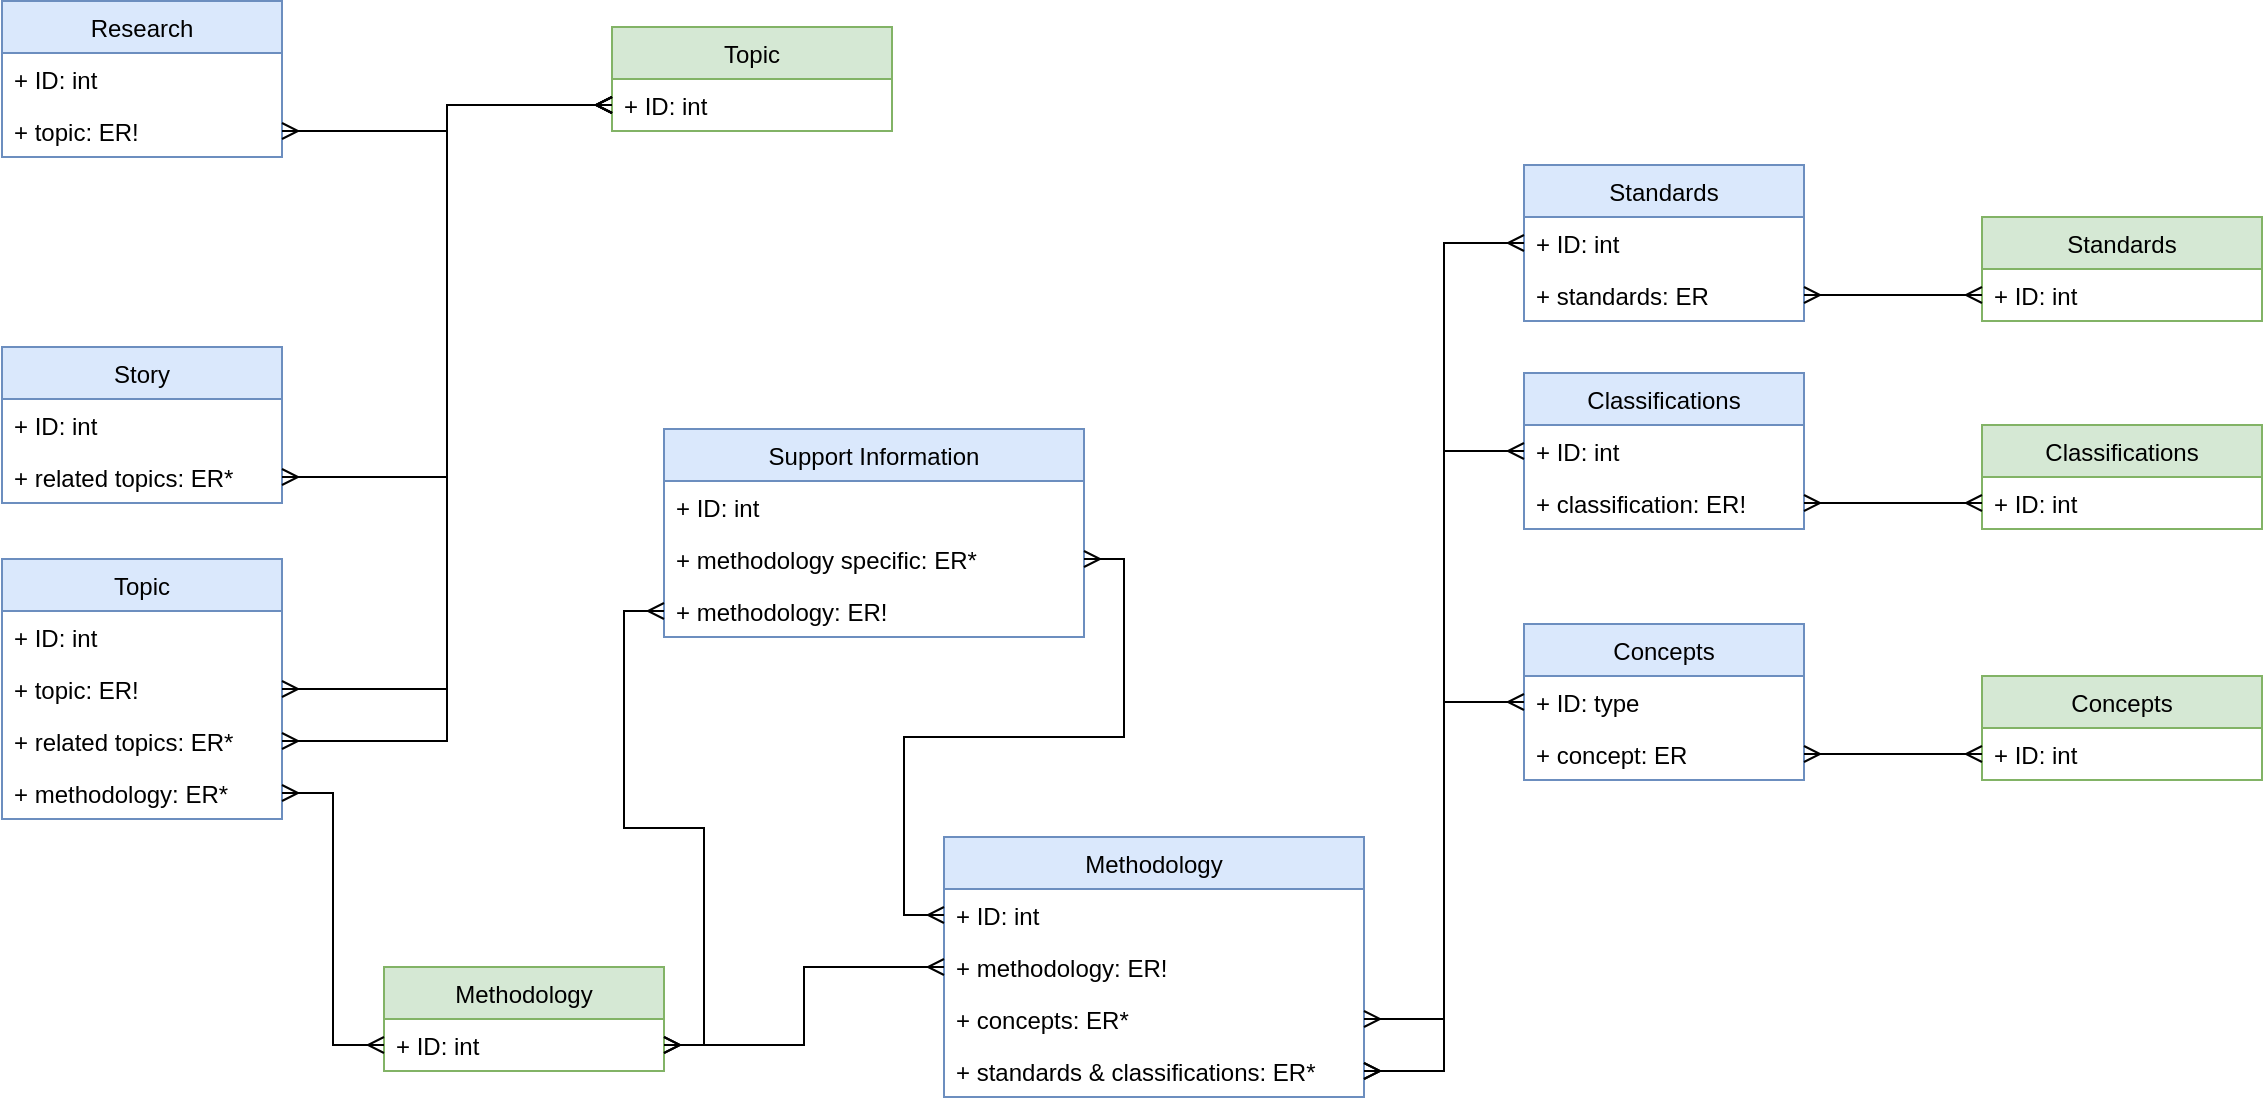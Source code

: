 <mxfile version="10.6.0" type="github"><diagram id="DFdjLmH--7BQ0OchgYfs" name="Page-1"><mxGraphModel dx="1394" dy="796" grid="1" gridSize="10" guides="1" tooltips="1" connect="1" arrows="1" fold="1" page="1" pageScale="1" pageWidth="1169" pageHeight="827" math="0" shadow="0"><root><mxCell id="0"/><mxCell id="1" parent="0"/><mxCell id="3SK7bCxew-deCFF26wQy-1" value="Topic" style="swimlane;fontStyle=0;childLayout=stackLayout;horizontal=1;startSize=26;fillColor=#d5e8d4;horizontalStack=0;resizeParent=1;resizeParentMax=0;resizeLast=0;collapsible=1;marginBottom=0;strokeColor=#82b366;" vertex="1" parent="1"><mxGeometry x="324" y="36.5" width="140" height="52" as="geometry"><mxRectangle x="60" y="40" width="60" height="26" as="alternateBounds"/></mxGeometry></mxCell><mxCell id="3SK7bCxew-deCFF26wQy-2" value="+ ID: int" style="text;strokeColor=none;fillColor=none;align=left;verticalAlign=top;spacingLeft=4;spacingRight=4;overflow=hidden;rotatable=0;points=[[0,0.5],[1,0.5]];portConstraint=eastwest;" vertex="1" parent="3SK7bCxew-deCFF26wQy-1"><mxGeometry y="26" width="140" height="26" as="geometry"/></mxCell><mxCell id="3SK7bCxew-deCFF26wQy-5" value="Methodology" style="swimlane;fontStyle=0;childLayout=stackLayout;horizontal=1;startSize=26;fillColor=#d5e8d4;horizontalStack=0;resizeParent=1;resizeParentMax=0;resizeLast=0;collapsible=1;marginBottom=0;strokeColor=#82b366;" vertex="1" parent="1"><mxGeometry x="210" y="506.5" width="140" height="52" as="geometry"><mxRectangle x="20" y="202" width="100" height="26" as="alternateBounds"/></mxGeometry></mxCell><mxCell id="3SK7bCxew-deCFF26wQy-6" value="+ ID: int" style="text;strokeColor=none;fillColor=none;align=left;verticalAlign=top;spacingLeft=4;spacingRight=4;overflow=hidden;rotatable=0;points=[[0,0.5],[1,0.5]];portConstraint=eastwest;" vertex="1" parent="3SK7bCxew-deCFF26wQy-5"><mxGeometry y="26" width="140" height="26" as="geometry"/></mxCell><mxCell id="3SK7bCxew-deCFF26wQy-9" value="Standards" style="swimlane;fontStyle=0;childLayout=stackLayout;horizontal=1;startSize=26;fillColor=#d5e8d4;horizontalStack=0;resizeParent=1;resizeParentMax=0;resizeLast=0;collapsible=1;marginBottom=0;strokeColor=#82b366;" vertex="1" parent="1"><mxGeometry x="1009" y="131.5" width="140" height="52" as="geometry"><mxRectangle x="650" y="312" width="90" height="26" as="alternateBounds"/></mxGeometry></mxCell><mxCell id="3SK7bCxew-deCFF26wQy-10" value="+ ID: int" style="text;strokeColor=none;fillColor=none;align=left;verticalAlign=top;spacingLeft=4;spacingRight=4;overflow=hidden;rotatable=0;points=[[0,0.5],[1,0.5]];portConstraint=eastwest;" vertex="1" parent="3SK7bCxew-deCFF26wQy-9"><mxGeometry y="26" width="140" height="26" as="geometry"/></mxCell><mxCell id="3SK7bCxew-deCFF26wQy-13" value="Classifications" style="swimlane;fontStyle=0;childLayout=stackLayout;horizontal=1;startSize=26;fillColor=#d5e8d4;horizontalStack=0;resizeParent=1;resizeParentMax=0;resizeLast=0;collapsible=1;marginBottom=0;strokeColor=#82b366;" vertex="1" parent="1"><mxGeometry x="1009" y="235.5" width="140" height="52" as="geometry"><mxRectangle x="1009" y="92.5" width="110" height="26" as="alternateBounds"/></mxGeometry></mxCell><mxCell id="3SK7bCxew-deCFF26wQy-14" value="+ ID: int" style="text;strokeColor=none;fillColor=none;align=left;verticalAlign=top;spacingLeft=4;spacingRight=4;overflow=hidden;rotatable=0;points=[[0,0.5],[1,0.5]];portConstraint=eastwest;" vertex="1" parent="3SK7bCxew-deCFF26wQy-13"><mxGeometry y="26" width="140" height="26" as="geometry"/></mxCell><mxCell id="3SK7bCxew-deCFF26wQy-17" value="Concepts" style="swimlane;fontStyle=0;childLayout=stackLayout;horizontal=1;startSize=26;fillColor=#d5e8d4;horizontalStack=0;resizeParent=1;resizeParentMax=0;resizeLast=0;collapsible=1;marginBottom=0;strokeColor=#82b366;" vertex="1" parent="1"><mxGeometry x="1009" y="361" width="140" height="52" as="geometry"><mxRectangle x="720" y="371" width="80" height="26" as="alternateBounds"/></mxGeometry></mxCell><mxCell id="3SK7bCxew-deCFF26wQy-18" value="+ ID: int" style="text;strokeColor=none;fillColor=none;align=left;verticalAlign=top;spacingLeft=4;spacingRight=4;overflow=hidden;rotatable=0;points=[[0,0.5],[1,0.5]];portConstraint=eastwest;" vertex="1" parent="3SK7bCxew-deCFF26wQy-17"><mxGeometry y="26" width="140" height="26" as="geometry"/></mxCell><mxCell id="3SK7bCxew-deCFF26wQy-21" value="Topic" style="swimlane;fontStyle=0;childLayout=stackLayout;horizontal=1;startSize=26;fillColor=#dae8fc;horizontalStack=0;resizeParent=1;resizeParentMax=0;resizeLast=0;collapsible=1;marginBottom=0;strokeColor=#6c8ebf;" vertex="1" parent="1"><mxGeometry x="19" y="302.5" width="140" height="130" as="geometry"><mxRectangle x="330" y="46" width="60" height="26" as="alternateBounds"/></mxGeometry></mxCell><mxCell id="3SK7bCxew-deCFF26wQy-22" value="+ ID: int" style="text;strokeColor=none;fillColor=none;align=left;verticalAlign=top;spacingLeft=4;spacingRight=4;overflow=hidden;rotatable=0;points=[[0,0.5],[1,0.5]];portConstraint=eastwest;" vertex="1" parent="3SK7bCxew-deCFF26wQy-21"><mxGeometry y="26" width="140" height="26" as="geometry"/></mxCell><mxCell id="3SK7bCxew-deCFF26wQy-49" value="+ topic: ER!" style="text;strokeColor=none;fillColor=none;align=left;verticalAlign=top;spacingLeft=4;spacingRight=4;overflow=hidden;rotatable=0;points=[[0,0.5],[1,0.5]];portConstraint=eastwest;" vertex="1" parent="3SK7bCxew-deCFF26wQy-21"><mxGeometry y="52" width="140" height="26" as="geometry"/></mxCell><mxCell id="3SK7bCxew-deCFF26wQy-67" value="+ related topics: ER*" style="text;strokeColor=none;fillColor=none;align=left;verticalAlign=top;spacingLeft=4;spacingRight=4;overflow=hidden;rotatable=0;points=[[0,0.5],[1,0.5]];portConstraint=eastwest;" vertex="1" parent="3SK7bCxew-deCFF26wQy-21"><mxGeometry y="78" width="140" height="26" as="geometry"/></mxCell><mxCell id="3SK7bCxew-deCFF26wQy-66" value="+ methodology: ER*" style="text;strokeColor=none;fillColor=none;align=left;verticalAlign=top;spacingLeft=4;spacingRight=4;overflow=hidden;rotatable=0;points=[[0,0.5],[1,0.5]];portConstraint=eastwest;" vertex="1" parent="3SK7bCxew-deCFF26wQy-21"><mxGeometry y="104" width="140" height="26" as="geometry"/></mxCell><mxCell id="3SK7bCxew-deCFF26wQy-25" value="Methodology" style="swimlane;fontStyle=0;childLayout=stackLayout;horizontal=1;startSize=26;fillColor=#dae8fc;horizontalStack=0;resizeParent=1;resizeParentMax=0;resizeLast=0;collapsible=1;marginBottom=0;strokeColor=#6c8ebf;" vertex="1" parent="1"><mxGeometry x="490" y="441.5" width="210" height="130" as="geometry"><mxRectangle x="310" y="271" width="100" height="26" as="alternateBounds"/></mxGeometry></mxCell><mxCell id="3SK7bCxew-deCFF26wQy-26" value="+ ID: int" style="text;strokeColor=none;fillColor=none;align=left;verticalAlign=top;spacingLeft=4;spacingRight=4;overflow=hidden;rotatable=0;points=[[0,0.5],[1,0.5]];portConstraint=eastwest;" vertex="1" parent="3SK7bCxew-deCFF26wQy-25"><mxGeometry y="26" width="210" height="26" as="geometry"/></mxCell><mxCell id="3SK7bCxew-deCFF26wQy-27" value="+ methodology: ER!" style="text;strokeColor=none;fillColor=none;align=left;verticalAlign=top;spacingLeft=4;spacingRight=4;overflow=hidden;rotatable=0;points=[[0,0.5],[1,0.5]];portConstraint=eastwest;" vertex="1" parent="3SK7bCxew-deCFF26wQy-25"><mxGeometry y="52" width="210" height="26" as="geometry"/></mxCell><mxCell id="3SK7bCxew-deCFF26wQy-46" value="+ concepts: ER*&#10;" style="text;strokeColor=none;fillColor=none;align=left;verticalAlign=top;spacingLeft=4;spacingRight=4;overflow=hidden;rotatable=0;points=[[0,0.5],[1,0.5]];portConstraint=eastwest;" vertex="1" parent="3SK7bCxew-deCFF26wQy-25"><mxGeometry y="78" width="210" height="26" as="geometry"/></mxCell><mxCell id="3SK7bCxew-deCFF26wQy-28" value="+ standards &amp; classifications: ER*&#10;" style="text;strokeColor=none;fillColor=none;align=left;verticalAlign=top;spacingLeft=4;spacingRight=4;overflow=hidden;rotatable=0;points=[[0,0.5],[1,0.5]];portConstraint=eastwest;" vertex="1" parent="3SK7bCxew-deCFF26wQy-25"><mxGeometry y="104" width="210" height="26" as="geometry"/></mxCell><mxCell id="3SK7bCxew-deCFF26wQy-29" value="Standards" style="swimlane;fontStyle=0;childLayout=stackLayout;horizontal=1;startSize=26;fillColor=#dae8fc;horizontalStack=0;resizeParent=1;resizeParentMax=0;resizeLast=0;collapsible=1;marginBottom=0;strokeColor=#6c8ebf;" vertex="1" parent="1"><mxGeometry x="780" y="105.5" width="140" height="78" as="geometry"><mxRectangle x="460" y="139" width="90" height="26" as="alternateBounds"/></mxGeometry></mxCell><mxCell id="3SK7bCxew-deCFF26wQy-30" value="+ ID: int" style="text;strokeColor=none;fillColor=none;align=left;verticalAlign=top;spacingLeft=4;spacingRight=4;overflow=hidden;rotatable=0;points=[[0,0.5],[1,0.5]];portConstraint=eastwest;" vertex="1" parent="3SK7bCxew-deCFF26wQy-29"><mxGeometry y="26" width="140" height="26" as="geometry"/></mxCell><mxCell id="3SK7bCxew-deCFF26wQy-31" value="+ standards: ER" style="text;strokeColor=none;fillColor=none;align=left;verticalAlign=top;spacingLeft=4;spacingRight=4;overflow=hidden;rotatable=0;points=[[0,0.5],[1,0.5]];portConstraint=eastwest;" vertex="1" parent="3SK7bCxew-deCFF26wQy-29"><mxGeometry y="52" width="140" height="26" as="geometry"/></mxCell><mxCell id="3SK7bCxew-deCFF26wQy-33" value="Classifications" style="swimlane;fontStyle=0;childLayout=stackLayout;horizontal=1;startSize=26;fillColor=#dae8fc;horizontalStack=0;resizeParent=1;resizeParentMax=0;resizeLast=0;collapsible=1;marginBottom=0;strokeColor=#6c8ebf;" vertex="1" parent="1"><mxGeometry x="780" y="209.5" width="140" height="78" as="geometry"><mxRectangle x="520" y="336" width="110" height="26" as="alternateBounds"/></mxGeometry></mxCell><mxCell id="3SK7bCxew-deCFF26wQy-34" value="+ ID: int" style="text;strokeColor=none;fillColor=none;align=left;verticalAlign=top;spacingLeft=4;spacingRight=4;overflow=hidden;rotatable=0;points=[[0,0.5],[1,0.5]];portConstraint=eastwest;" vertex="1" parent="3SK7bCxew-deCFF26wQy-33"><mxGeometry y="26" width="140" height="26" as="geometry"/></mxCell><mxCell id="3SK7bCxew-deCFF26wQy-35" value="+ classification: ER!" style="text;strokeColor=none;fillColor=none;align=left;verticalAlign=top;spacingLeft=4;spacingRight=4;overflow=hidden;rotatable=0;points=[[0,0.5],[1,0.5]];portConstraint=eastwest;" vertex="1" parent="3SK7bCxew-deCFF26wQy-33"><mxGeometry y="52" width="140" height="26" as="geometry"/></mxCell><mxCell id="3SK7bCxew-deCFF26wQy-41" value="Concepts" style="swimlane;fontStyle=0;childLayout=stackLayout;horizontal=1;startSize=26;fillColor=#dae8fc;horizontalStack=0;resizeParent=1;resizeParentMax=0;resizeLast=0;collapsible=1;marginBottom=0;strokeColor=#6c8ebf;" vertex="1" parent="1"><mxGeometry x="780" y="335" width="140" height="78" as="geometry"><mxRectangle x="530" y="540" width="80" height="26" as="alternateBounds"/></mxGeometry></mxCell><mxCell id="3SK7bCxew-deCFF26wQy-42" value="+ ID: type" style="text;strokeColor=none;fillColor=none;align=left;verticalAlign=top;spacingLeft=4;spacingRight=4;overflow=hidden;rotatable=0;points=[[0,0.5],[1,0.5]];portConstraint=eastwest;" vertex="1" parent="3SK7bCxew-deCFF26wQy-41"><mxGeometry y="26" width="140" height="26" as="geometry"/></mxCell><mxCell id="3SK7bCxew-deCFF26wQy-43" value="+ concept: ER" style="text;strokeColor=none;fillColor=none;align=left;verticalAlign=top;spacingLeft=4;spacingRight=4;overflow=hidden;rotatable=0;points=[[0,0.5],[1,0.5]];portConstraint=eastwest;" vertex="1" parent="3SK7bCxew-deCFF26wQy-41"><mxGeometry y="52" width="140" height="26" as="geometry"/></mxCell><mxCell id="3SK7bCxew-deCFF26wQy-47" style="edgeStyle=orthogonalEdgeStyle;rounded=0;orthogonalLoop=1;jettySize=auto;html=1;entryX=1;entryY=0.5;entryDx=0;entryDy=0;startArrow=ERmany;startFill=0;endArrow=ERmany;endFill=0;" edge="1" parent="1" source="3SK7bCxew-deCFF26wQy-27" target="3SK7bCxew-deCFF26wQy-6"><mxGeometry relative="1" as="geometry"/></mxCell><mxCell id="3SK7bCxew-deCFF26wQy-52" style="edgeStyle=orthogonalEdgeStyle;rounded=0;orthogonalLoop=1;jettySize=auto;html=1;startArrow=ERmany;startFill=0;endArrow=ERmany;endFill=0;" edge="1" parent="1" source="3SK7bCxew-deCFF26wQy-49" target="3SK7bCxew-deCFF26wQy-2"><mxGeometry relative="1" as="geometry"/></mxCell><mxCell id="3SK7bCxew-deCFF26wQy-55" style="edgeStyle=orthogonalEdgeStyle;rounded=0;orthogonalLoop=1;jettySize=auto;html=1;startArrow=ERmany;startFill=0;endArrow=ERmany;endFill=0;" edge="1" parent="1" source="3SK7bCxew-deCFF26wQy-31" target="3SK7bCxew-deCFF26wQy-10"><mxGeometry relative="1" as="geometry"/></mxCell><mxCell id="3SK7bCxew-deCFF26wQy-60" style="edgeStyle=orthogonalEdgeStyle;rounded=0;orthogonalLoop=1;jettySize=auto;html=1;startArrow=ERmany;startFill=0;endArrow=ERmany;endFill=0;" edge="1" parent="1" source="3SK7bCxew-deCFF26wQy-43" target="3SK7bCxew-deCFF26wQy-18"><mxGeometry relative="1" as="geometry"/></mxCell><mxCell id="3SK7bCxew-deCFF26wQy-62" style="edgeStyle=orthogonalEdgeStyle;rounded=0;orthogonalLoop=1;jettySize=auto;html=1;entryX=0;entryY=0.5;entryDx=0;entryDy=0;startArrow=ERmany;startFill=0;endArrow=ERmany;endFill=0;" edge="1" parent="1" source="3SK7bCxew-deCFF26wQy-28" target="3SK7bCxew-deCFF26wQy-30"><mxGeometry relative="1" as="geometry"/></mxCell><mxCell id="3SK7bCxew-deCFF26wQy-63" style="edgeStyle=orthogonalEdgeStyle;rounded=0;orthogonalLoop=1;jettySize=auto;html=1;startArrow=ERmany;startFill=0;endArrow=ERmany;endFill=0;" edge="1" parent="1" source="3SK7bCxew-deCFF26wQy-28" target="3SK7bCxew-deCFF26wQy-34"><mxGeometry relative="1" as="geometry"/></mxCell><mxCell id="3SK7bCxew-deCFF26wQy-68" style="edgeStyle=orthogonalEdgeStyle;rounded=0;orthogonalLoop=1;jettySize=auto;html=1;startArrow=ERmany;startFill=0;endArrow=ERmany;endFill=0;" edge="1" parent="1" source="3SK7bCxew-deCFF26wQy-67" target="3SK7bCxew-deCFF26wQy-2"><mxGeometry relative="1" as="geometry"/></mxCell><mxCell id="3SK7bCxew-deCFF26wQy-70" style="edgeStyle=orthogonalEdgeStyle;rounded=0;orthogonalLoop=1;jettySize=auto;html=1;startArrow=ERmany;startFill=0;endArrow=ERmany;endFill=0;" edge="1" parent="1" source="3SK7bCxew-deCFF26wQy-46" target="3SK7bCxew-deCFF26wQy-42"><mxGeometry relative="1" as="geometry"><mxPoint x="779" y="552.5" as="targetPoint"/></mxGeometry></mxCell><mxCell id="3SK7bCxew-deCFF26wQy-71" value="Story" style="swimlane;fontStyle=0;childLayout=stackLayout;horizontal=1;startSize=26;fillColor=#dae8fc;horizontalStack=0;resizeParent=1;resizeParentMax=0;resizeLast=0;collapsible=1;marginBottom=0;strokeColor=#6c8ebf;" vertex="1" parent="1"><mxGeometry x="19" y="196.5" width="140" height="78" as="geometry"/></mxCell><mxCell id="3SK7bCxew-deCFF26wQy-72" value="+ ID: int" style="text;strokeColor=none;fillColor=none;align=left;verticalAlign=top;spacingLeft=4;spacingRight=4;overflow=hidden;rotatable=0;points=[[0,0.5],[1,0.5]];portConstraint=eastwest;" vertex="1" parent="3SK7bCxew-deCFF26wQy-71"><mxGeometry y="26" width="140" height="26" as="geometry"/></mxCell><mxCell id="3SK7bCxew-deCFF26wQy-74" value="+ related topics: ER*" style="text;strokeColor=none;fillColor=none;align=left;verticalAlign=top;spacingLeft=4;spacingRight=4;overflow=hidden;rotatable=0;points=[[0,0.5],[1,0.5]];portConstraint=eastwest;" vertex="1" parent="3SK7bCxew-deCFF26wQy-71"><mxGeometry y="52" width="140" height="26" as="geometry"/></mxCell><mxCell id="3SK7bCxew-deCFF26wQy-75" style="edgeStyle=orthogonalEdgeStyle;rounded=0;orthogonalLoop=1;jettySize=auto;html=1;startArrow=ERmany;startFill=0;endArrow=ERmany;endFill=0;" edge="1" parent="1" source="3SK7bCxew-deCFF26wQy-2" target="3SK7bCxew-deCFF26wQy-74"><mxGeometry relative="1" as="geometry"/></mxCell><mxCell id="3SK7bCxew-deCFF26wQy-76" value="Support Information" style="swimlane;fontStyle=0;childLayout=stackLayout;horizontal=1;startSize=26;fillColor=#dae8fc;horizontalStack=0;resizeParent=1;resizeParentMax=0;resizeLast=0;collapsible=1;marginBottom=0;strokeColor=#6c8ebf;" vertex="1" parent="1"><mxGeometry x="350" y="237.5" width="210" height="104" as="geometry"/></mxCell><mxCell id="3SK7bCxew-deCFF26wQy-77" value="+ ID: int" style="text;strokeColor=none;fillColor=none;align=left;verticalAlign=top;spacingLeft=4;spacingRight=4;overflow=hidden;rotatable=0;points=[[0,0.5],[1,0.5]];portConstraint=eastwest;" vertex="1" parent="3SK7bCxew-deCFF26wQy-76"><mxGeometry y="26" width="210" height="26" as="geometry"/></mxCell><mxCell id="3SK7bCxew-deCFF26wQy-78" value="+ methodology specific: ER*" style="text;strokeColor=none;fillColor=none;align=left;verticalAlign=top;spacingLeft=4;spacingRight=4;overflow=hidden;rotatable=0;points=[[0,0.5],[1,0.5]];portConstraint=eastwest;" vertex="1" parent="3SK7bCxew-deCFF26wQy-76"><mxGeometry y="52" width="210" height="26" as="geometry"/></mxCell><mxCell id="3SK7bCxew-deCFF26wQy-79" value="+ methodology: ER!" style="text;strokeColor=none;fillColor=none;align=left;verticalAlign=top;spacingLeft=4;spacingRight=4;overflow=hidden;rotatable=0;points=[[0,0.5],[1,0.5]];portConstraint=eastwest;" vertex="1" parent="3SK7bCxew-deCFF26wQy-76"><mxGeometry y="78" width="210" height="26" as="geometry"/></mxCell><mxCell id="3SK7bCxew-deCFF26wQy-80" style="edgeStyle=orthogonalEdgeStyle;rounded=0;orthogonalLoop=1;jettySize=auto;html=1;startArrow=ERmany;startFill=0;endArrow=ERmany;endFill=0;" edge="1" parent="1" source="3SK7bCxew-deCFF26wQy-78" target="3SK7bCxew-deCFF26wQy-26"><mxGeometry relative="1" as="geometry"><mxPoint x="459" y="622.5" as="targetPoint"/></mxGeometry></mxCell><mxCell id="3SK7bCxew-deCFF26wQy-81" style="edgeStyle=orthogonalEdgeStyle;rounded=0;orthogonalLoop=1;jettySize=auto;html=1;startArrow=ERmany;startFill=0;endArrow=ERmany;endFill=0;" edge="1" parent="1" source="3SK7bCxew-deCFF26wQy-79" target="3SK7bCxew-deCFF26wQy-6"><mxGeometry relative="1" as="geometry"/></mxCell><mxCell id="3SK7bCxew-deCFF26wQy-82" value="Research" style="swimlane;fontStyle=0;childLayout=stackLayout;horizontal=1;startSize=26;fillColor=#dae8fc;horizontalStack=0;resizeParent=1;resizeParentMax=0;resizeLast=0;collapsible=1;marginBottom=0;strokeColor=#6c8ebf;" vertex="1" parent="1"><mxGeometry x="19" y="23.5" width="140" height="78" as="geometry"/></mxCell><mxCell id="3SK7bCxew-deCFF26wQy-83" value="+ ID: int" style="text;strokeColor=none;fillColor=none;align=left;verticalAlign=top;spacingLeft=4;spacingRight=4;overflow=hidden;rotatable=0;points=[[0,0.5],[1,0.5]];portConstraint=eastwest;" vertex="1" parent="3SK7bCxew-deCFF26wQy-82"><mxGeometry y="26" width="140" height="26" as="geometry"/></mxCell><mxCell id="3SK7bCxew-deCFF26wQy-84" value="+ topic: ER!" style="text;strokeColor=none;fillColor=none;align=left;verticalAlign=top;spacingLeft=4;spacingRight=4;overflow=hidden;rotatable=0;points=[[0,0.5],[1,0.5]];portConstraint=eastwest;" vertex="1" parent="3SK7bCxew-deCFF26wQy-82"><mxGeometry y="52" width="140" height="26" as="geometry"/></mxCell><mxCell id="3SK7bCxew-deCFF26wQy-86" style="edgeStyle=orthogonalEdgeStyle;rounded=0;orthogonalLoop=1;jettySize=auto;html=1;startArrow=ERmany;startFill=0;endArrow=ERmany;endFill=0;" edge="1" parent="1" source="3SK7bCxew-deCFF26wQy-84" target="3SK7bCxew-deCFF26wQy-2"><mxGeometry relative="1" as="geometry"/></mxCell><mxCell id="3SK7bCxew-deCFF26wQy-87" style="edgeStyle=orthogonalEdgeStyle;rounded=0;orthogonalLoop=1;jettySize=auto;html=1;startArrow=ERmany;startFill=0;endArrow=ERmany;endFill=0;" edge="1" parent="1" source="3SK7bCxew-deCFF26wQy-66" target="3SK7bCxew-deCFF26wQy-6"><mxGeometry relative="1" as="geometry"/></mxCell><mxCell id="3SK7bCxew-deCFF26wQy-89" style="edgeStyle=orthogonalEdgeStyle;rounded=0;orthogonalLoop=1;jettySize=auto;html=1;startArrow=ERmany;startFill=0;endArrow=ERmany;endFill=0;" edge="1" parent="1" source="3SK7bCxew-deCFF26wQy-35" target="3SK7bCxew-deCFF26wQy-14"><mxGeometry relative="1" as="geometry"/></mxCell></root></mxGraphModel></diagram></mxfile>